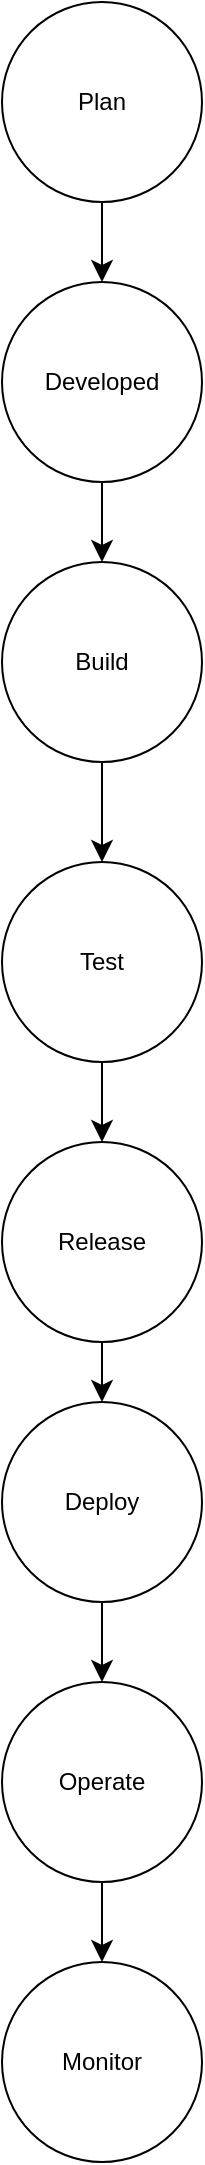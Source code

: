<mxfile version="28.0.7">
  <diagram name="Page-1" id="4FaZ_6AngQzqJoCVxWTG">
    <mxGraphModel dx="1042" dy="562" grid="1" gridSize="10" guides="1" tooltips="1" connect="1" arrows="1" fold="1" page="1" pageScale="1" pageWidth="850" pageHeight="1100" math="0" shadow="0">
      <root>
        <mxCell id="0" />
        <mxCell id="1" parent="0" />
        <mxCell id="AB_J8ZaFt3RfmiTPrPgT-5" value="" style="edgeStyle=none;curved=1;rounded=0;orthogonalLoop=1;jettySize=auto;html=1;fontSize=12;startSize=8;endSize=8;" parent="1" source="z-XzR37-31mPGsvpAqeO-1" target="z-XzR37-31mPGsvpAqeO-2" edge="1">
          <mxGeometry relative="1" as="geometry" />
        </mxCell>
        <mxCell id="z-XzR37-31mPGsvpAqeO-1" value="Plan" style="ellipse;whiteSpace=wrap;html=1;aspect=fixed;" parent="1" vertex="1">
          <mxGeometry x="385" y="20" width="100" height="100" as="geometry" />
        </mxCell>
        <mxCell id="AB_J8ZaFt3RfmiTPrPgT-3" style="edgeStyle=none;curved=1;rounded=0;orthogonalLoop=1;jettySize=auto;html=1;exitX=0.5;exitY=1;exitDx=0;exitDy=0;entryX=0.5;entryY=0;entryDx=0;entryDy=0;fontSize=12;startSize=8;endSize=8;" parent="1" source="z-XzR37-31mPGsvpAqeO-2" target="z-XzR37-31mPGsvpAqeO-5" edge="1">
          <mxGeometry relative="1" as="geometry" />
        </mxCell>
        <mxCell id="z-XzR37-31mPGsvpAqeO-2" value="Developed" style="ellipse;whiteSpace=wrap;html=1;aspect=fixed;" parent="1" vertex="1">
          <mxGeometry x="385" y="160" width="100" height="100" as="geometry" />
        </mxCell>
        <mxCell id="AB_J8ZaFt3RfmiTPrPgT-7" value="" style="edgeStyle=none;curved=1;rounded=0;orthogonalLoop=1;jettySize=auto;html=1;fontSize=12;startSize=8;endSize=8;" parent="1" source="z-XzR37-31mPGsvpAqeO-5" target="z-XzR37-31mPGsvpAqeO-12" edge="1">
          <mxGeometry relative="1" as="geometry" />
        </mxCell>
        <mxCell id="z-XzR37-31mPGsvpAqeO-5" value="Build" style="ellipse;whiteSpace=wrap;html=1;aspect=fixed;" parent="1" vertex="1">
          <mxGeometry x="385" y="300" width="100" height="100" as="geometry" />
        </mxCell>
        <mxCell id="AB_J8ZaFt3RfmiTPrPgT-11" style="edgeStyle=none;curved=1;rounded=0;orthogonalLoop=1;jettySize=auto;html=1;entryX=0.5;entryY=0;entryDx=0;entryDy=0;fontSize=12;startSize=8;endSize=8;" parent="1" source="z-XzR37-31mPGsvpAqeO-12" target="AB_J8ZaFt3RfmiTPrPgT-10" edge="1">
          <mxGeometry relative="1" as="geometry" />
        </mxCell>
        <mxCell id="z-XzR37-31mPGsvpAqeO-12" value="Test" style="ellipse;whiteSpace=wrap;html=1;aspect=fixed;" parent="1" vertex="1">
          <mxGeometry x="385" y="450" width="100" height="100" as="geometry" />
        </mxCell>
        <mxCell id="AB_J8ZaFt3RfmiTPrPgT-13" style="edgeStyle=none;curved=1;rounded=0;orthogonalLoop=1;jettySize=auto;html=1;entryX=0.5;entryY=0;entryDx=0;entryDy=0;fontSize=12;startSize=8;endSize=8;" parent="1" source="AB_J8ZaFt3RfmiTPrPgT-10" target="AB_J8ZaFt3RfmiTPrPgT-12" edge="1">
          <mxGeometry relative="1" as="geometry" />
        </mxCell>
        <mxCell id="AB_J8ZaFt3RfmiTPrPgT-10" value="Release" style="ellipse;whiteSpace=wrap;html=1;aspect=fixed;" parent="1" vertex="1">
          <mxGeometry x="385" y="590" width="100" height="100" as="geometry" />
        </mxCell>
        <mxCell id="AB_J8ZaFt3RfmiTPrPgT-15" value="" style="edgeStyle=none;curved=1;rounded=0;orthogonalLoop=1;jettySize=auto;html=1;fontSize=12;startSize=8;endSize=8;" parent="1" source="AB_J8ZaFt3RfmiTPrPgT-12" target="AB_J8ZaFt3RfmiTPrPgT-14" edge="1">
          <mxGeometry relative="1" as="geometry" />
        </mxCell>
        <mxCell id="AB_J8ZaFt3RfmiTPrPgT-12" value="Deploy" style="ellipse;whiteSpace=wrap;html=1;aspect=fixed;" parent="1" vertex="1">
          <mxGeometry x="385" y="720" width="100" height="100" as="geometry" />
        </mxCell>
        <mxCell id="AB_J8ZaFt3RfmiTPrPgT-17" style="edgeStyle=none;curved=1;rounded=0;orthogonalLoop=1;jettySize=auto;html=1;entryX=0.5;entryY=0;entryDx=0;entryDy=0;fontSize=12;startSize=8;endSize=8;" parent="1" source="AB_J8ZaFt3RfmiTPrPgT-14" target="AB_J8ZaFt3RfmiTPrPgT-16" edge="1">
          <mxGeometry relative="1" as="geometry" />
        </mxCell>
        <mxCell id="AB_J8ZaFt3RfmiTPrPgT-14" value="Operate" style="ellipse;whiteSpace=wrap;html=1;aspect=fixed;" parent="1" vertex="1">
          <mxGeometry x="385" y="860" width="100" height="100" as="geometry" />
        </mxCell>
        <mxCell id="AB_J8ZaFt3RfmiTPrPgT-16" value="Monitor" style="ellipse;whiteSpace=wrap;html=1;aspect=fixed;" parent="1" vertex="1">
          <mxGeometry x="385" y="1000" width="100" height="100" as="geometry" />
        </mxCell>
      </root>
    </mxGraphModel>
  </diagram>
</mxfile>
